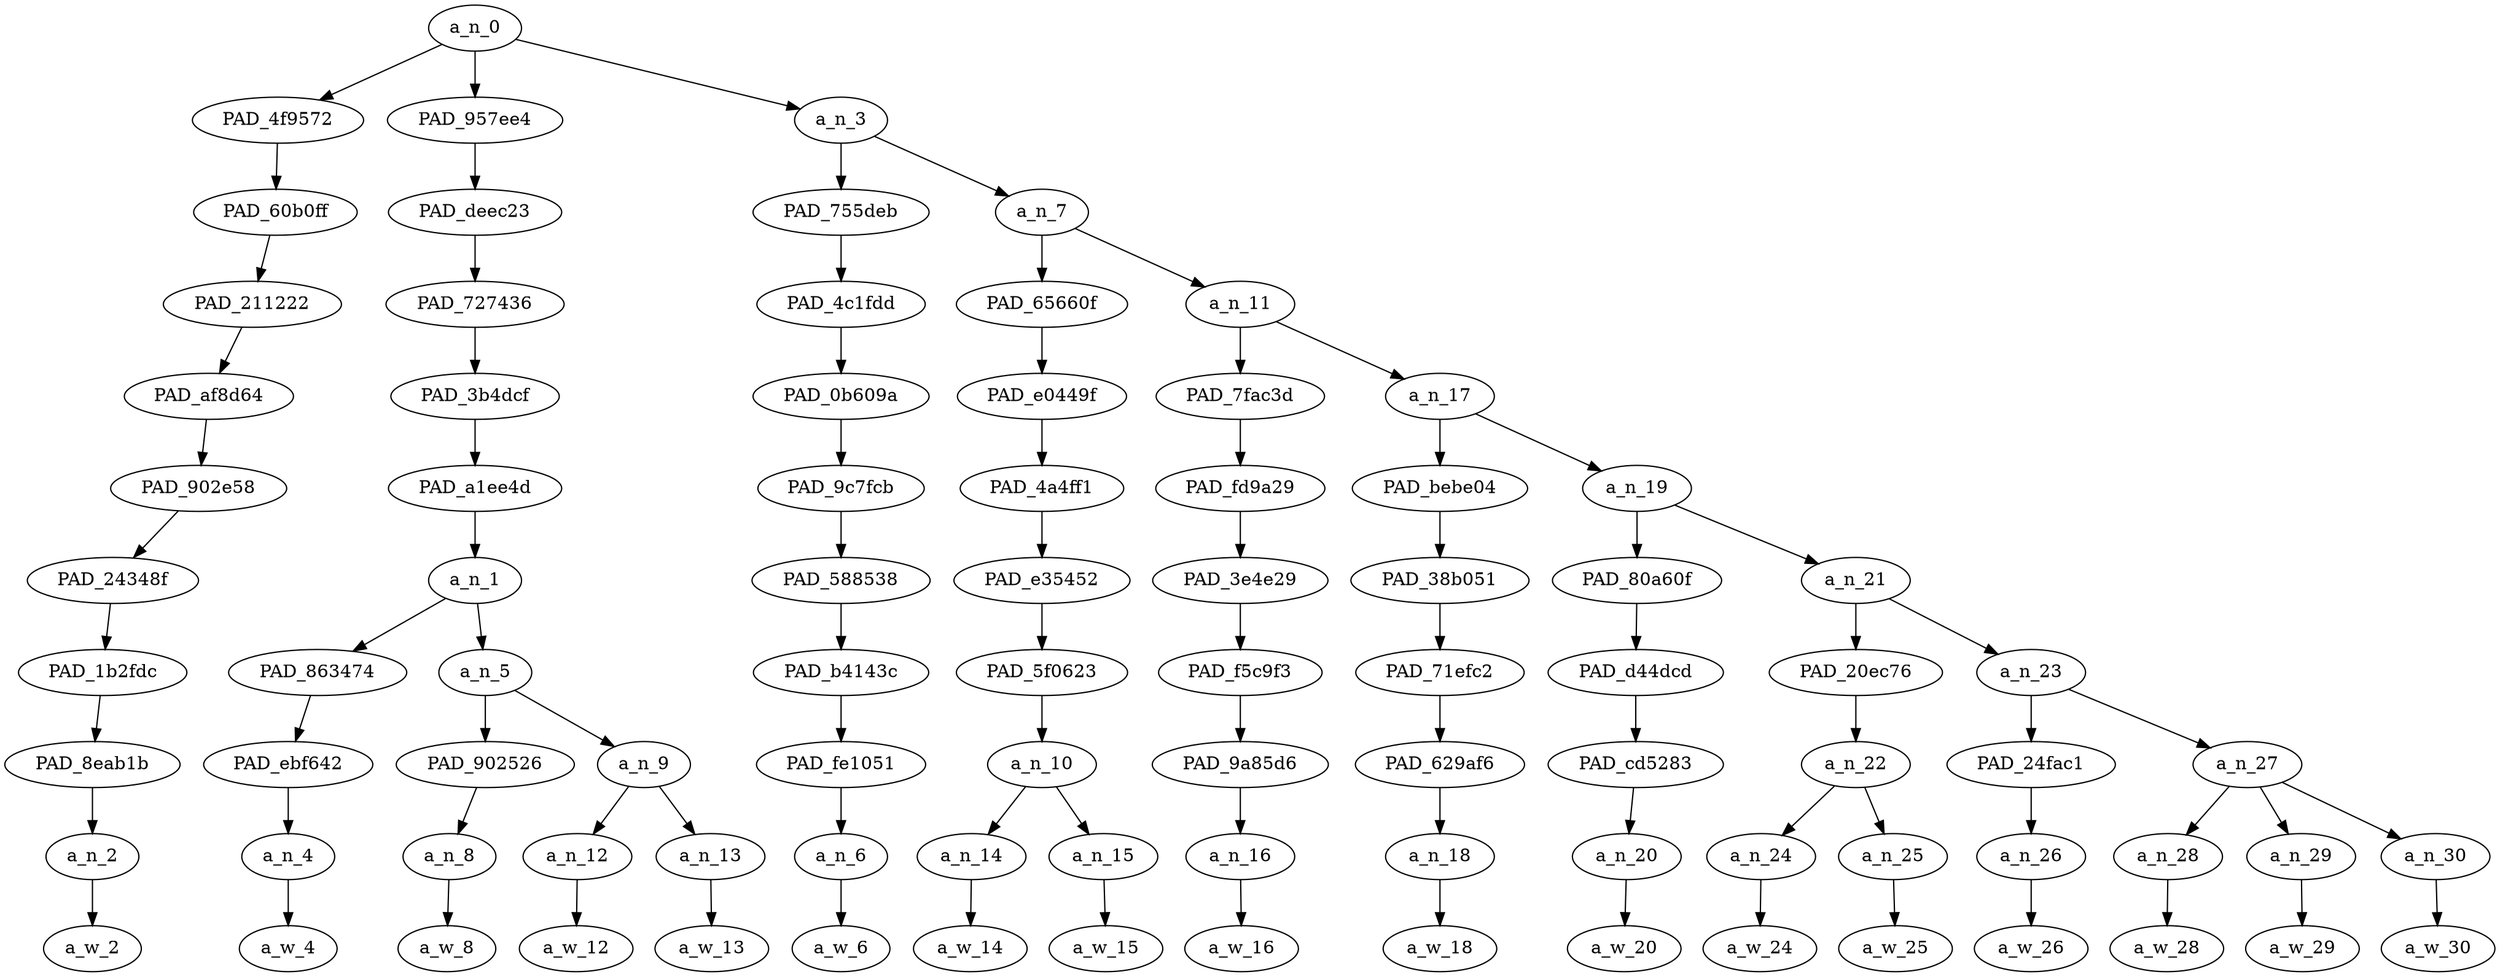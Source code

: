 strict digraph "" {
	a_n_0	[div_dir=-1,
		index=0,
		level=10,
		pos="3.7578125,10!",
		text_span="[0, 1, 2, 3, 4, 5, 6, 7, 8, 9, 10, 11, 12, 13, 14, 15, 16]",
		value=0.99999998];
	PAD_4f9572	[div_dir=-1,
		index=1,
		level=9,
		pos="4.0,9!",
		text_span="[4]",
		value=0.02239649];
	a_n_0 -> PAD_4f9572;
	PAD_957ee4	[div_dir=-1,
		index=0,
		level=9,
		pos="0.875,9!",
		text_span="[0, 1, 2, 3]",
		value=0.12722719];
	a_n_0 -> PAD_957ee4;
	a_n_3	[div_dir=1,
		index=2,
		level=9,
		pos="6.3984375,9!",
		text_span="[5, 6, 7, 8, 9, 10, 11, 12, 13, 14, 15, 16]",
		value=0.85034040];
	a_n_0 -> a_n_3;
	PAD_60b0ff	[div_dir=-1,
		index=1,
		level=8,
		pos="4.0,8!",
		text_span="[4]",
		value=0.02239649];
	PAD_4f9572 -> PAD_60b0ff;
	PAD_211222	[div_dir=-1,
		index=1,
		level=7,
		pos="4.0,7!",
		text_span="[4]",
		value=0.02239649];
	PAD_60b0ff -> PAD_211222;
	PAD_af8d64	[div_dir=-1,
		index=1,
		level=6,
		pos="4.0,6!",
		text_span="[4]",
		value=0.02239649];
	PAD_211222 -> PAD_af8d64;
	PAD_902e58	[div_dir=-1,
		index=1,
		level=5,
		pos="4.0,5!",
		text_span="[4]",
		value=0.02239649];
	PAD_af8d64 -> PAD_902e58;
	PAD_24348f	[div_dir=-1,
		index=1,
		level=4,
		pos="4.0,4!",
		text_span="[4]",
		value=0.02239649];
	PAD_902e58 -> PAD_24348f;
	PAD_1b2fdc	[div_dir=-1,
		index=2,
		level=3,
		pos="4.0,3!",
		text_span="[4]",
		value=0.02239649];
	PAD_24348f -> PAD_1b2fdc;
	PAD_8eab1b	[div_dir=-1,
		index=3,
		level=2,
		pos="4.0,2!",
		text_span="[4]",
		value=0.02239649];
	PAD_1b2fdc -> PAD_8eab1b;
	a_n_2	[div_dir=-1,
		index=4,
		level=1,
		pos="4.0,1!",
		text_span="[4]",
		value=0.02239649];
	PAD_8eab1b -> a_n_2;
	a_w_2	[div_dir=0,
		index=4,
		level=0,
		pos="4,0!",
		text_span="[4]",
		value=i1];
	a_n_2 -> a_w_2;
	PAD_deec23	[div_dir=-1,
		index=0,
		level=8,
		pos="0.875,8!",
		text_span="[0, 1, 2, 3]",
		value=0.12722719];
	PAD_957ee4 -> PAD_deec23;
	PAD_727436	[div_dir=-1,
		index=0,
		level=7,
		pos="0.875,7!",
		text_span="[0, 1, 2, 3]",
		value=0.12722719];
	PAD_deec23 -> PAD_727436;
	PAD_3b4dcf	[div_dir=-1,
		index=0,
		level=6,
		pos="0.875,6!",
		text_span="[0, 1, 2, 3]",
		value=0.12722719];
	PAD_727436 -> PAD_3b4dcf;
	PAD_a1ee4d	[div_dir=-1,
		index=0,
		level=5,
		pos="0.875,5!",
		text_span="[0, 1, 2, 3]",
		value=0.12722719];
	PAD_3b4dcf -> PAD_a1ee4d;
	a_n_1	[div_dir=-1,
		index=0,
		level=4,
		pos="0.875,4!",
		text_span="[0, 1, 2, 3]",
		value=0.12722719];
	PAD_a1ee4d -> a_n_1;
	PAD_863474	[div_dir=-1,
		index=0,
		level=3,
		pos="0.0,3!",
		text_span="[0]",
		value=0.03358717];
	a_n_1 -> PAD_863474;
	a_n_5	[div_dir=-1,
		index=1,
		level=3,
		pos="1.75,3!",
		text_span="[1, 2, 3]",
		value=0.09345243];
	a_n_1 -> a_n_5;
	PAD_ebf642	[div_dir=-1,
		index=0,
		level=2,
		pos="0.0,2!",
		text_span="[0]",
		value=0.03358717];
	PAD_863474 -> PAD_ebf642;
	a_n_4	[div_dir=-1,
		index=0,
		level=1,
		pos="0.0,1!",
		text_span="[0]",
		value=0.03358717];
	PAD_ebf642 -> a_n_4;
	a_w_4	[div_dir=0,
		index=0,
		level=0,
		pos="0,0!",
		text_span="[0]",
		value=when];
	a_n_4 -> a_w_4;
	PAD_902526	[div_dir=1,
		index=1,
		level=2,
		pos="1.0,2!",
		text_span="[1]",
		value=0.02447010];
	a_n_5 -> PAD_902526;
	a_n_9	[div_dir=-1,
		index=2,
		level=2,
		pos="2.5,2!",
		text_span="[2, 3]",
		value=0.06889617];
	a_n_5 -> a_n_9;
	a_n_8	[div_dir=1,
		index=1,
		level=1,
		pos="1.0,1!",
		text_span="[1]",
		value=0.02447010];
	PAD_902526 -> a_n_8;
	a_w_8	[div_dir=0,
		index=1,
		level=0,
		pos="1,0!",
		text_span="[1]",
		value=i];
	a_n_8 -> a_w_8;
	a_n_12	[div_dir=-1,
		index=2,
		level=1,
		pos="2.0,1!",
		text_span="[2]",
		value=0.02680946];
	a_n_9 -> a_n_12;
	a_n_13	[div_dir=-1,
		index=3,
		level=1,
		pos="3.0,1!",
		text_span="[3]",
		value=0.04189643];
	a_n_9 -> a_n_13;
	a_w_12	[div_dir=0,
		index=2,
		level=0,
		pos="2,0!",
		text_span="[2]",
		value=get];
	a_n_12 -> a_w_12;
	a_w_13	[div_dir=0,
		index=3,
		level=0,
		pos="3,0!",
		text_span="[3]",
		value=married];
	a_n_13 -> a_w_13;
	PAD_755deb	[div_dir=-1,
		index=2,
		level=8,
		pos="5.0,8!",
		text_span="[5]",
		value=0.03248355];
	a_n_3 -> PAD_755deb;
	a_n_7	[div_dir=1,
		index=3,
		level=8,
		pos="7.796875,8!",
		text_span="[6, 7, 8, 9, 10, 11, 12, 13, 14, 15, 16]",
		value=0.81778667];
	a_n_3 -> a_n_7;
	PAD_4c1fdd	[div_dir=-1,
		index=2,
		level=7,
		pos="5.0,7!",
		text_span="[5]",
		value=0.03248355];
	PAD_755deb -> PAD_4c1fdd;
	PAD_0b609a	[div_dir=-1,
		index=2,
		level=6,
		pos="5.0,6!",
		text_span="[5]",
		value=0.03248355];
	PAD_4c1fdd -> PAD_0b609a;
	PAD_9c7fcb	[div_dir=-1,
		index=2,
		level=5,
		pos="5.0,5!",
		text_span="[5]",
		value=0.03248355];
	PAD_0b609a -> PAD_9c7fcb;
	PAD_588538	[div_dir=-1,
		index=2,
		level=4,
		pos="5.0,4!",
		text_span="[5]",
		value=0.03248355];
	PAD_9c7fcb -> PAD_588538;
	PAD_b4143c	[div_dir=-1,
		index=3,
		level=3,
		pos="5.0,3!",
		text_span="[5]",
		value=0.03248355];
	PAD_588538 -> PAD_b4143c;
	PAD_fe1051	[div_dir=-1,
		index=4,
		level=2,
		pos="5.0,2!",
		text_span="[5]",
		value=0.03248355];
	PAD_b4143c -> PAD_fe1051;
	a_n_6	[div_dir=-1,
		index=5,
		level=1,
		pos="5.0,1!",
		text_span="[5]",
		value=0.03248355];
	PAD_fe1051 -> a_n_6;
	a_w_6	[div_dir=0,
		index=5,
		level=0,
		pos="5,0!",
		text_span="[5]",
		value=want];
	a_n_6 -> a_w_6;
	PAD_65660f	[div_dir=1,
		index=3,
		level=7,
		pos="6.5,7!",
		text_span="[6, 7]",
		value=0.08692133];
	a_n_7 -> PAD_65660f;
	a_n_11	[div_dir=1,
		index=4,
		level=7,
		pos="9.09375,7!",
		text_span="[8, 9, 10, 11, 12, 13, 14, 15, 16]",
		value=0.73073837];
	a_n_7 -> a_n_11;
	PAD_e0449f	[div_dir=1,
		index=3,
		level=6,
		pos="6.5,6!",
		text_span="[6, 7]",
		value=0.08692133];
	PAD_65660f -> PAD_e0449f;
	PAD_4a4ff1	[div_dir=1,
		index=3,
		level=5,
		pos="6.5,5!",
		text_span="[6, 7]",
		value=0.08692133];
	PAD_e0449f -> PAD_4a4ff1;
	PAD_e35452	[div_dir=1,
		index=3,
		level=4,
		pos="6.5,4!",
		text_span="[6, 7]",
		value=0.08692133];
	PAD_4a4ff1 -> PAD_e35452;
	PAD_5f0623	[div_dir=1,
		index=4,
		level=3,
		pos="6.5,3!",
		text_span="[6, 7]",
		value=0.08692133];
	PAD_e35452 -> PAD_5f0623;
	a_n_10	[div_dir=1,
		index=5,
		level=2,
		pos="6.5,2!",
		text_span="[6, 7]",
		value=0.08692133];
	PAD_5f0623 -> a_n_10;
	a_n_14	[div_dir=1,
		index=6,
		level=1,
		pos="6.0,1!",
		text_span="[6]",
		value=0.02947101];
	a_n_10 -> a_n_14;
	a_n_15	[div_dir=1,
		index=7,
		level=1,
		pos="7.0,1!",
		text_span="[7]",
		value=0.05722185];
	a_n_10 -> a_n_15;
	a_w_14	[div_dir=0,
		index=6,
		level=0,
		pos="6,0!",
		text_span="[6]",
		value=my];
	a_n_14 -> a_w_14;
	a_w_15	[div_dir=0,
		index=7,
		level=0,
		pos="7,0!",
		text_span="[7]",
		value=wedding];
	a_n_15 -> a_w_15;
	PAD_7fac3d	[div_dir=1,
		index=4,
		level=6,
		pos="8.0,6!",
		text_span="[8]",
		value=0.02155861];
	a_n_11 -> PAD_7fac3d;
	a_n_17	[div_dir=1,
		index=5,
		level=6,
		pos="10.1875,6!",
		text_span="[9, 10, 11, 12, 13, 14, 15, 16]",
		value=0.70914148];
	a_n_11 -> a_n_17;
	PAD_fd9a29	[div_dir=1,
		index=4,
		level=5,
		pos="8.0,5!",
		text_span="[8]",
		value=0.02155861];
	PAD_7fac3d -> PAD_fd9a29;
	PAD_3e4e29	[div_dir=1,
		index=4,
		level=4,
		pos="8.0,4!",
		text_span="[8]",
		value=0.02155861];
	PAD_fd9a29 -> PAD_3e4e29;
	PAD_f5c9f3	[div_dir=1,
		index=5,
		level=3,
		pos="8.0,3!",
		text_span="[8]",
		value=0.02155861];
	PAD_3e4e29 -> PAD_f5c9f3;
	PAD_9a85d6	[div_dir=1,
		index=6,
		level=2,
		pos="8.0,2!",
		text_span="[8]",
		value=0.02155861];
	PAD_f5c9f3 -> PAD_9a85d6;
	a_n_16	[div_dir=1,
		index=8,
		level=1,
		pos="8.0,1!",
		text_span="[8]",
		value=0.02155861];
	PAD_9a85d6 -> a_n_16;
	a_w_16	[div_dir=0,
		index=8,
		level=0,
		pos="8,0!",
		text_span="[8]",
		value=to];
	a_n_16 -> a_w_16;
	PAD_bebe04	[div_dir=-1,
		index=5,
		level=5,
		pos="9.0,5!",
		text_span="[9]",
		value=0.02336122];
	a_n_17 -> PAD_bebe04;
	a_n_19	[div_dir=1,
		index=6,
		level=5,
		pos="11.375,5!",
		text_span="[10, 11, 12, 13, 14, 15, 16]",
		value=0.68576324];
	a_n_17 -> a_n_19;
	PAD_38b051	[div_dir=-1,
		index=5,
		level=4,
		pos="9.0,4!",
		text_span="[9]",
		value=0.02336122];
	PAD_bebe04 -> PAD_38b051;
	PAD_71efc2	[div_dir=-1,
		index=6,
		level=3,
		pos="9.0,3!",
		text_span="[9]",
		value=0.02336122];
	PAD_38b051 -> PAD_71efc2;
	PAD_629af6	[div_dir=-1,
		index=7,
		level=2,
		pos="9.0,2!",
		text_span="[9]",
		value=0.02336122];
	PAD_71efc2 -> PAD_629af6;
	a_n_18	[div_dir=-1,
		index=9,
		level=1,
		pos="9.0,1!",
		text_span="[9]",
		value=0.02336122];
	PAD_629af6 -> a_n_18;
	a_w_18	[div_dir=0,
		index=9,
		level=0,
		pos="9,0!",
		text_span="[9]",
		value=be];
	a_n_18 -> a_w_18;
	PAD_80a60f	[div_dir=-1,
		index=6,
		level=4,
		pos="10.0,4!",
		text_span="[10]",
		value=0.03648334];
	a_n_19 -> PAD_80a60f;
	a_n_21	[div_dir=1,
		index=7,
		level=4,
		pos="12.75,4!",
		text_span="[11, 12, 13, 14, 15, 16]",
		value=0.64924716];
	a_n_19 -> a_n_21;
	PAD_d44dcd	[div_dir=-1,
		index=7,
		level=3,
		pos="10.0,3!",
		text_span="[10]",
		value=0.03648334];
	PAD_80a60f -> PAD_d44dcd;
	PAD_cd5283	[div_dir=-1,
		index=8,
		level=2,
		pos="10.0,2!",
		text_span="[10]",
		value=0.03648334];
	PAD_d44dcd -> PAD_cd5283;
	a_n_20	[div_dir=-1,
		index=10,
		level=1,
		pos="10.0,1!",
		text_span="[10]",
		value=0.03648334];
	PAD_cd5283 -> a_n_20;
	a_w_20	[div_dir=0,
		index=10,
		level=0,
		pos="10,0!",
		text_span="[10]",
		value=like];
	a_n_20 -> a_w_20;
	PAD_20ec76	[div_dir=1,
		index=8,
		level=3,
		pos="11.5,3!",
		text_span="[11, 12]",
		value=0.15289352];
	a_n_21 -> PAD_20ec76;
	a_n_23	[div_dir=1,
		index=9,
		level=3,
		pos="14.0,3!",
		text_span="[13, 14, 15, 16]",
		value=0.49629554];
	a_n_21 -> a_n_23;
	a_n_22	[div_dir=1,
		index=9,
		level=2,
		pos="11.5,2!",
		text_span="[11, 12]",
		value=0.15289352];
	PAD_20ec76 -> a_n_22;
	a_n_24	[div_dir=1,
		index=11,
		level=1,
		pos="11.0,1!",
		text_span="[11]",
		value=0.04486712];
	a_n_22 -> a_n_24;
	a_n_25	[div_dir=-1,
		index=12,
		level=1,
		pos="12.0,1!",
		text_span="[12]",
		value=0.10793649];
	a_n_22 -> a_n_25;
	a_w_24	[div_dir=0,
		index=11,
		level=0,
		pos="11,0!",
		text_span="[11]",
		value=the];
	a_n_24 -> a_w_24;
	a_w_25	[div_dir=0,
		index=12,
		level=0,
		pos="12,0!",
		text_span="[12]",
		value=one];
	a_n_25 -> a_w_25;
	PAD_24fac1	[div_dir=1,
		index=10,
		level=2,
		pos="13.0,2!",
		text_span="[13]",
		value=0.09482251];
	a_n_23 -> PAD_24fac1;
	a_n_27	[div_dir=-1,
		index=11,
		level=2,
		pos="15.0,2!",
		text_span="[14, 15, 16]",
		value=0.40146057];
	a_n_23 -> a_n_27;
	a_n_26	[div_dir=1,
		index=13,
		level=1,
		pos="13.0,1!",
		text_span="[13]",
		value=0.09482251];
	PAD_24fac1 -> a_n_26;
	a_w_26	[div_dir=0,
		index=13,
		level=0,
		pos="13,0!",
		text_span="[13]",
		value=off];
	a_n_26 -> a_w_26;
	a_n_28	[div_dir=-1,
		index=14,
		level=1,
		pos="14.0,1!",
		text_span="[14]",
		value=0.10068709];
	a_n_27 -> a_n_28;
	a_n_29	[div_dir=1,
		index=15,
		level=1,
		pos="15.0,1!",
		text_span="[15]",
		value=0.09532716];
	a_n_27 -> a_n_29;
	a_n_30	[div_dir=-1,
		index=16,
		level=1,
		pos="16.0,1!",
		text_span="[16]",
		value=0.20526758];
	a_n_27 -> a_n_30;
	a_w_28	[div_dir=0,
		index=14,
		level=0,
		pos="14,0!",
		text_span="[14]",
		value=crazy];
	a_n_28 -> a_w_28;
	a_w_29	[div_dir=0,
		index=15,
		level=0,
		pos="15,0!",
		text_span="[15]",
		value=rich];
	a_n_29 -> a_w_29;
	a_w_30	[div_dir=0,
		index=16,
		level=0,
		pos="16,0!",
		text_span="[16]",
		value=asians];
	a_n_30 -> a_w_30;
}
